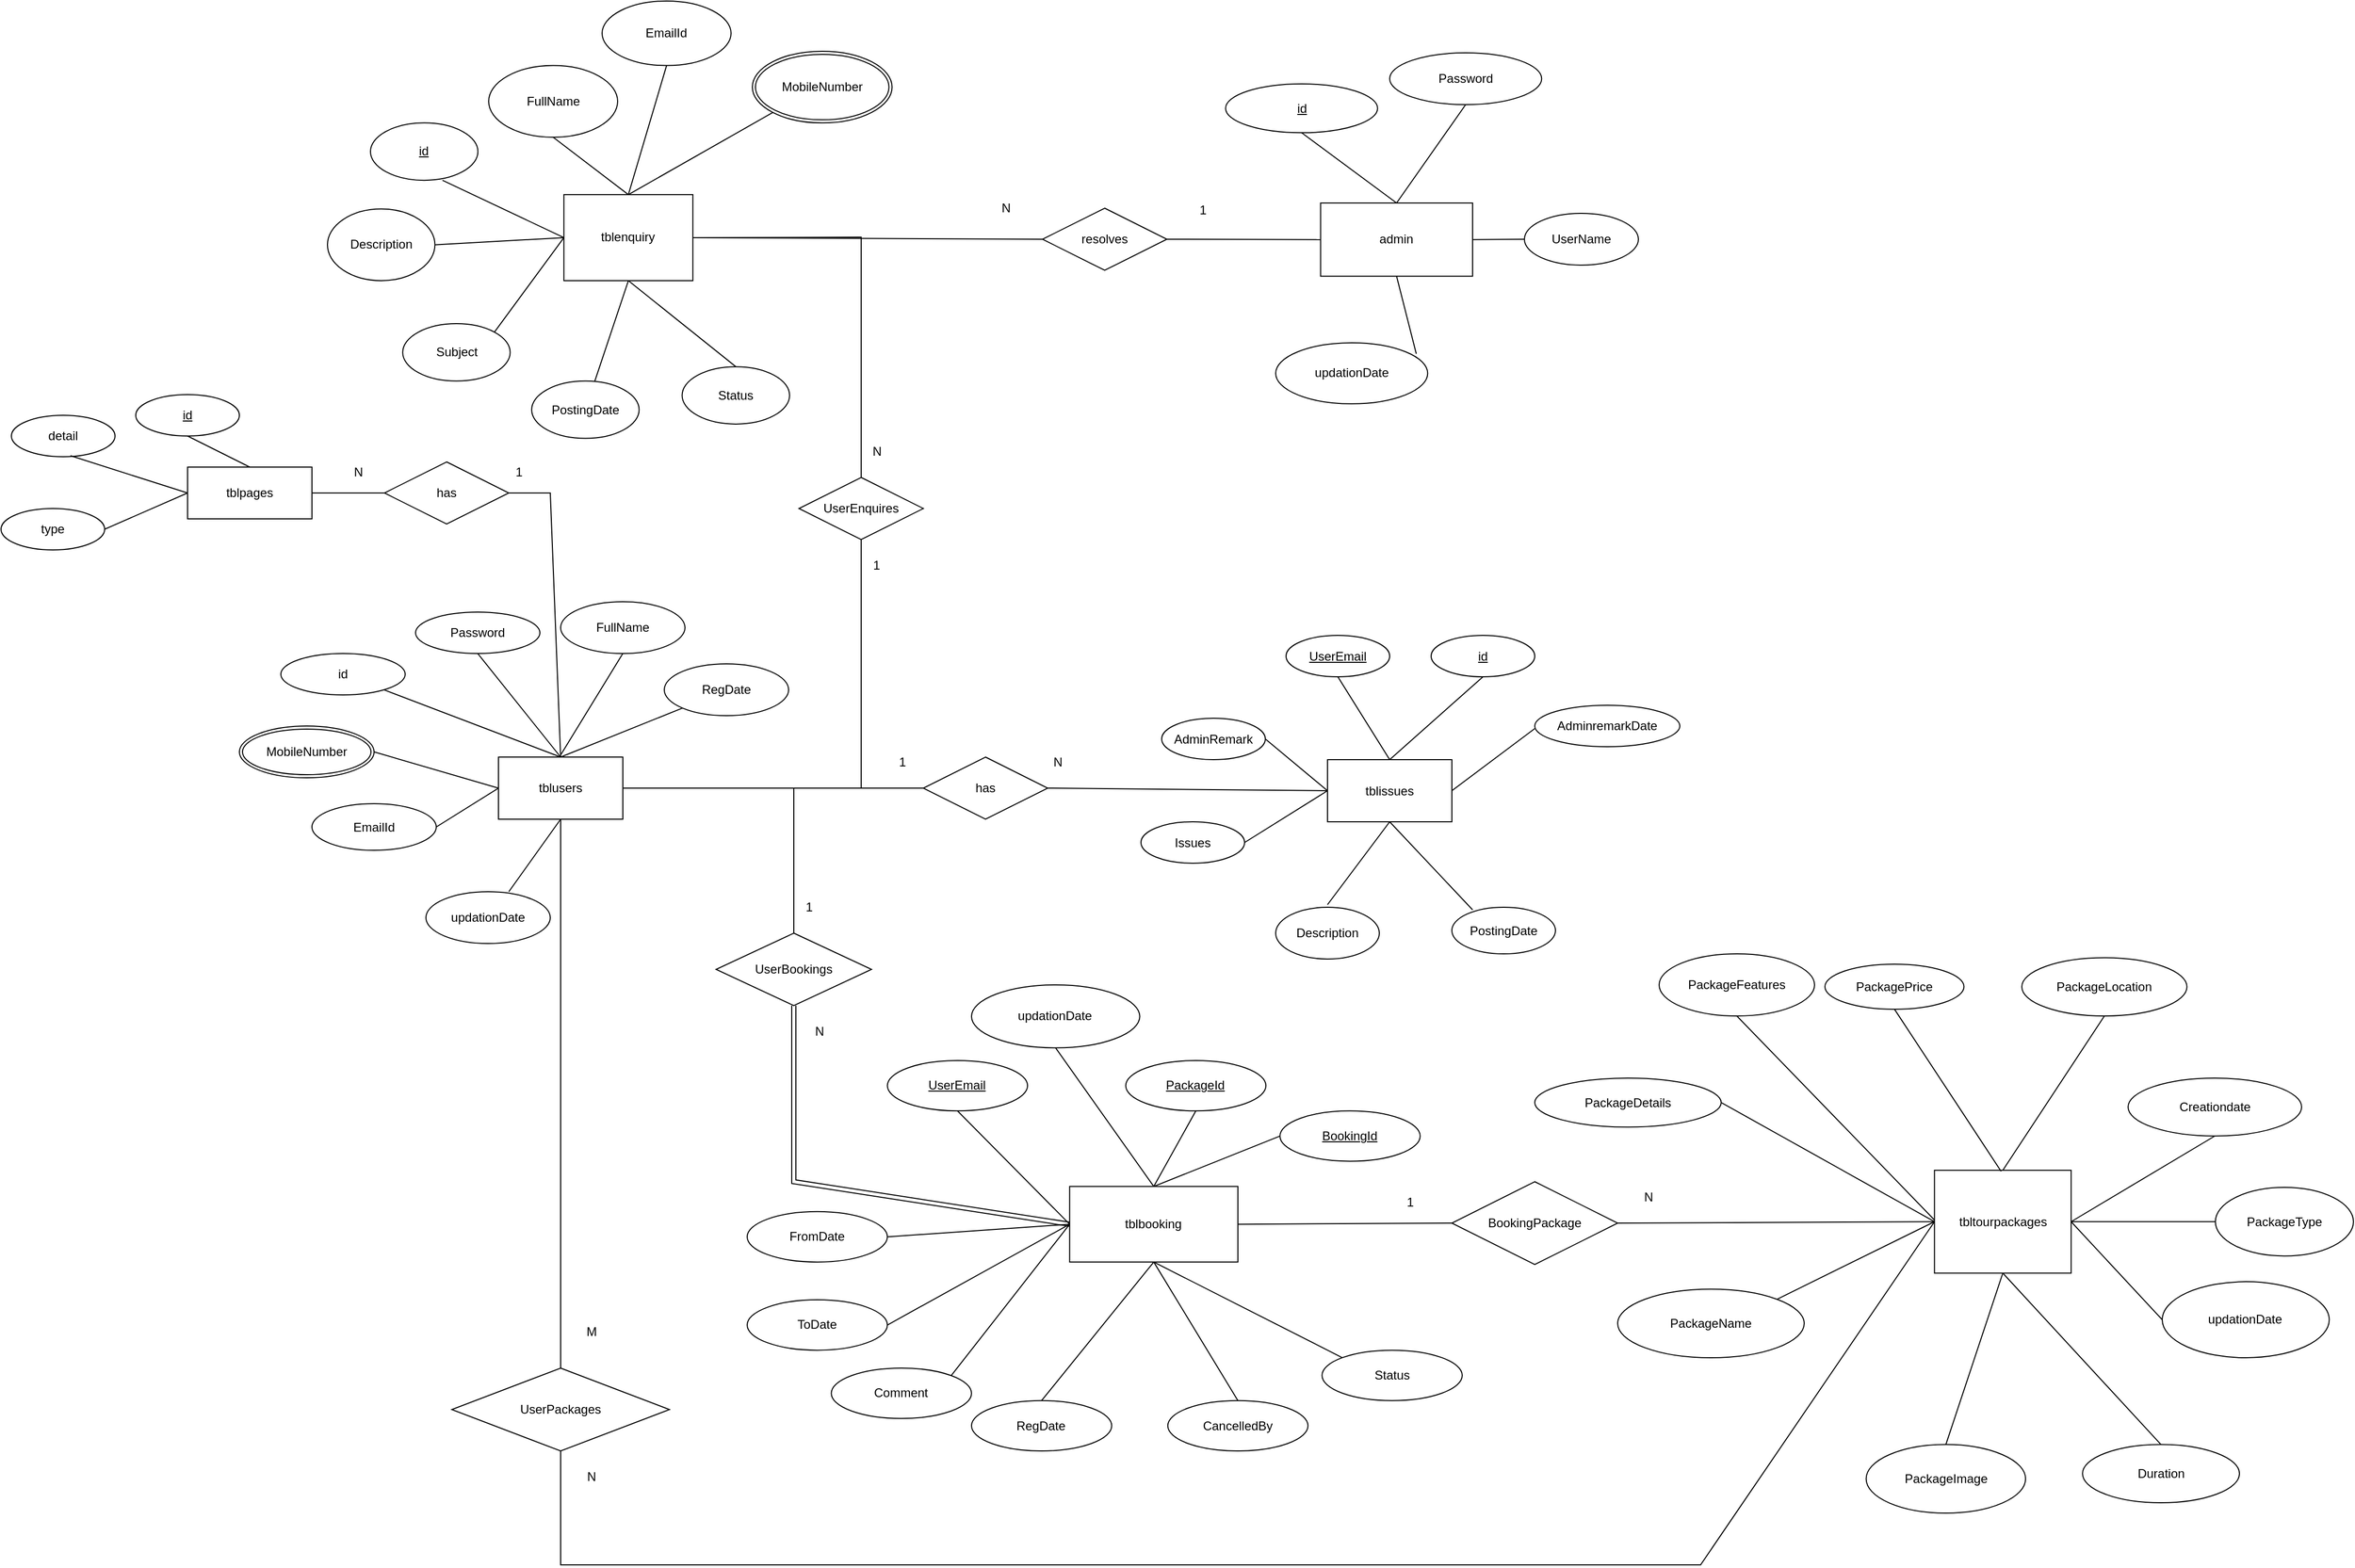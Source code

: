 <mxfile version="24.6.4" type="device">
  <diagram id="R2lEEEUBdFMjLlhIrx00" name="Page-1">
    <mxGraphModel dx="5487" dy="4567" grid="1" gridSize="10" guides="1" tooltips="1" connect="1" arrows="1" fold="1" page="1" pageScale="1" pageWidth="850" pageHeight="1100" math="0" shadow="0" extFonts="Permanent Marker^https://fonts.googleapis.com/css?family=Permanent+Marker">
      <root>
        <mxCell id="0" />
        <mxCell id="1" parent="0" />
        <mxCell id="AkOBkc0Qu3jlN49ZhF7H-6" value="tblissues" style="rounded=0;whiteSpace=wrap;html=1;" vertex="1" parent="1">
          <mxGeometry x="1570" y="572.5" width="120" height="60" as="geometry" />
        </mxCell>
        <mxCell id="AkOBkc0Qu3jlN49ZhF7H-70" value="id" style="ellipse;whiteSpace=wrap;html=1;align=center;fontStyle=4;" vertex="1" parent="1">
          <mxGeometry x="1670" y="452.5" width="100" height="40" as="geometry" />
        </mxCell>
        <mxCell id="AkOBkc0Qu3jlN49ZhF7H-71" value="UserEmail" style="ellipse;whiteSpace=wrap;html=1;align=center;fontStyle=4;" vertex="1" parent="1">
          <mxGeometry x="1530" y="452.5" width="100" height="40" as="geometry" />
        </mxCell>
        <mxCell id="AkOBkc0Qu3jlN49ZhF7H-73" value="Issues" style="ellipse;whiteSpace=wrap;html=1;align=center;" vertex="1" parent="1">
          <mxGeometry x="1390" y="632.5" width="100" height="40" as="geometry" />
        </mxCell>
        <mxCell id="AkOBkc0Qu3jlN49ZhF7H-74" value="Description" style="ellipse;whiteSpace=wrap;html=1;align=center;" vertex="1" parent="1">
          <mxGeometry x="1520" y="715" width="100" height="50" as="geometry" />
        </mxCell>
        <mxCell id="AkOBkc0Qu3jlN49ZhF7H-75" value="PostingDate" style="ellipse;whiteSpace=wrap;html=1;align=center;" vertex="1" parent="1">
          <mxGeometry x="1690" y="715" width="100" height="45" as="geometry" />
        </mxCell>
        <mxCell id="AkOBkc0Qu3jlN49ZhF7H-76" value="AdminR&lt;span style=&quot;color: rgba(0, 0, 0, 0); font-family: monospace; font-size: 0px; text-align: start; text-wrap: nowrap;&quot;&gt;%3CmxGraphModel%3E%3Croot%3E%3CmxCell%20id%3D%220%22%2F%3E%3CmxCell%20id%3D%221%22%20parent%3D%220%22%2F%3E%3CmxCell%20id%3D%222%22%20value%3D%22PostingDate%22%20style%3D%22ellipse%3BwhiteSpace%3Dwrap%3Bhtml%3D1%3Balign%3Dcenter%3B%22%20vertex%3D%221%22%20parent%3D%221%22%3E%3CmxGeometry%20x%3D%22840%22%20y%3D%22240%22%20width%3D%22100%22%20height%3D%2240%22%20as%3D%22geometry%22%2F%3E%3C%2FmxCell%3E%3C%2Froot%3E%3C%2FmxGraphModel%3E&lt;/span&gt;emark" style="ellipse;whiteSpace=wrap;html=1;align=center;" vertex="1" parent="1">
          <mxGeometry x="1410" y="532.5" width="100" height="40" as="geometry" />
        </mxCell>
        <mxCell id="AkOBkc0Qu3jlN49ZhF7H-77" value="Adminre&lt;span style=&quot;color: rgba(0, 0, 0, 0); font-family: monospace; font-size: 0px; text-align: start; text-wrap: nowrap;&quot;&gt;%3CmxGraphModel%3E%3Croot%3E%3CmxCell%20id%3D%220%22%2F%3E%3CmxCell%20id%3D%221%22%20parent%3D%220%22%2F%3E%3CmxCell%20id%3D%222%22%20value%3D%22PostingDate%22%20style%3D%22ellipse%3BwhiteSpace%3Dwrap%3Bhtml%3D1%3Balign%3Dcenter%3B%22%20vertex%3D%221%22%20parent%3D%221%22%3E%3CmxGeometry%20x%3D%22840%22%20y%3D%22240%22%20width%3D%22100%22%20height%3D%2240%22%20as%3D%22geometry%22%2F%3E%3C%2FmxCell%3E%3C%2Froot%3E%3C%2FmxGraphModel%&lt;/span&gt;markDate" style="ellipse;whiteSpace=wrap;html=1;align=center;" vertex="1" parent="1">
          <mxGeometry x="1770" y="520" width="140" height="40" as="geometry" />
        </mxCell>
        <mxCell id="AkOBkc0Qu3jlN49ZhF7H-79" style="edgeStyle=orthogonalEdgeStyle;rounded=0;orthogonalLoop=1;jettySize=auto;html=1;exitX=0.5;exitY=1;exitDx=0;exitDy=0;" edge="1" parent="1" source="AkOBkc0Qu3jlN49ZhF7H-76" target="AkOBkc0Qu3jlN49ZhF7H-76">
          <mxGeometry relative="1" as="geometry" />
        </mxCell>
        <mxCell id="AkOBkc0Qu3jlN49ZhF7H-81" value="" style="endArrow=none;html=1;rounded=0;entryX=0.5;entryY=1;entryDx=0;entryDy=0;exitX=0.5;exitY=0;exitDx=0;exitDy=0;" edge="1" parent="1" source="AkOBkc0Qu3jlN49ZhF7H-6" target="AkOBkc0Qu3jlN49ZhF7H-71">
          <mxGeometry width="50" height="50" relative="1" as="geometry">
            <mxPoint x="1520" y="682.5" as="sourcePoint" />
            <mxPoint x="1570" y="632.5" as="targetPoint" />
          </mxGeometry>
        </mxCell>
        <mxCell id="AkOBkc0Qu3jlN49ZhF7H-82" value="" style="endArrow=none;html=1;rounded=0;entryX=0.5;entryY=1;entryDx=0;entryDy=0;" edge="1" parent="1" target="AkOBkc0Qu3jlN49ZhF7H-70">
          <mxGeometry width="50" height="50" relative="1" as="geometry">
            <mxPoint x="1630" y="572.5" as="sourcePoint" />
            <mxPoint x="1590" y="502.5" as="targetPoint" />
          </mxGeometry>
        </mxCell>
        <mxCell id="AkOBkc0Qu3jlN49ZhF7H-83" value="" style="endArrow=none;html=1;rounded=0;entryX=1;entryY=0.5;entryDx=0;entryDy=0;" edge="1" parent="1" target="AkOBkc0Qu3jlN49ZhF7H-76">
          <mxGeometry width="50" height="50" relative="1" as="geometry">
            <mxPoint x="1570" y="602.5" as="sourcePoint" />
            <mxPoint x="1600" y="512.5" as="targetPoint" />
          </mxGeometry>
        </mxCell>
        <mxCell id="AkOBkc0Qu3jlN49ZhF7H-84" value="" style="endArrow=none;html=1;rounded=0;entryX=1;entryY=0.5;entryDx=0;entryDy=0;exitX=0;exitY=0.5;exitDx=0;exitDy=0;" edge="1" parent="1" source="AkOBkc0Qu3jlN49ZhF7H-6" target="AkOBkc0Qu3jlN49ZhF7H-73">
          <mxGeometry width="50" height="50" relative="1" as="geometry">
            <mxPoint x="1660" y="602.5" as="sourcePoint" />
            <mxPoint x="1610" y="522.5" as="targetPoint" />
          </mxGeometry>
        </mxCell>
        <mxCell id="AkOBkc0Qu3jlN49ZhF7H-85" value="" style="endArrow=none;html=1;rounded=0;entryX=0.5;entryY=1;entryDx=0;entryDy=0;exitX=0.5;exitY=0;exitDx=0;exitDy=0;" edge="1" parent="1" target="AkOBkc0Qu3jlN49ZhF7H-6">
          <mxGeometry width="50" height="50" relative="1" as="geometry">
            <mxPoint x="1570" y="712.5" as="sourcePoint" />
            <mxPoint x="1640" y="642.5" as="targetPoint" />
          </mxGeometry>
        </mxCell>
        <mxCell id="AkOBkc0Qu3jlN49ZhF7H-86" value="" style="endArrow=none;html=1;rounded=0;exitX=0.5;exitY=0;exitDx=0;exitDy=0;" edge="1" parent="1">
          <mxGeometry width="50" height="50" relative="1" as="geometry">
            <mxPoint x="1710" y="717.5" as="sourcePoint" />
            <mxPoint x="1630" y="632.5" as="targetPoint" />
          </mxGeometry>
        </mxCell>
        <mxCell id="AkOBkc0Qu3jlN49ZhF7H-87" value="" style="endArrow=none;html=1;rounded=0;exitX=1;exitY=0.5;exitDx=0;exitDy=0;entryX=0;entryY=0.5;entryDx=0;entryDy=0;" edge="1" parent="1" source="AkOBkc0Qu3jlN49ZhF7H-6">
          <mxGeometry width="50" height="50" relative="1" as="geometry">
            <mxPoint x="1720" y="682.5" as="sourcePoint" />
            <mxPoint x="1770.0" y="542.5" as="targetPoint" />
          </mxGeometry>
        </mxCell>
        <mxCell id="AkOBkc0Qu3jlN49ZhF7H-97" value="" style="group" vertex="1" connectable="0" parent="1">
          <mxGeometry x="1380" y="-130" width="330" height="330" as="geometry" />
        </mxCell>
        <mxCell id="AkOBkc0Qu3jlN49ZhF7H-3" value="admin" style="rounded=0;whiteSpace=wrap;html=1;" vertex="1" parent="AkOBkc0Qu3jlN49ZhF7H-97">
          <mxGeometry x="183.333" y="165" width="146.667" height="70.714" as="geometry" />
        </mxCell>
        <mxCell id="AkOBkc0Qu3jlN49ZhF7H-8" value="&lt;u&gt;id&lt;/u&gt;" style="ellipse;whiteSpace=wrap;html=1;" vertex="1" parent="AkOBkc0Qu3jlN49ZhF7H-97">
          <mxGeometry x="91.67" y="50.004" width="146.667" height="47.143" as="geometry" />
        </mxCell>
        <mxCell id="AkOBkc0Qu3jlN49ZhF7H-15" value="" style="endArrow=none;html=1;rounded=0;exitX=0.5;exitY=1;exitDx=0;exitDy=0;entryX=0.5;entryY=0;entryDx=0;entryDy=0;" edge="1" parent="AkOBkc0Qu3jlN49ZhF7H-97" source="AkOBkc0Qu3jlN49ZhF7H-8" target="AkOBkc0Qu3jlN49ZhF7H-3">
          <mxGeometry width="50" height="50" relative="1" as="geometry">
            <mxPoint x="525.556" y="271.071" as="sourcePoint" />
            <mxPoint x="586.667" y="212.143" as="targetPoint" />
          </mxGeometry>
        </mxCell>
        <mxCell id="AkOBkc0Qu3jlN49ZhF7H-98" value="" style="group" vertex="1" connectable="0" parent="1">
          <mxGeometry x="290" y="220" width="356.667" height="160" as="geometry" />
        </mxCell>
        <mxCell id="AkOBkc0Qu3jlN49ZhF7H-1" value="tblpages" style="rounded=0;whiteSpace=wrap;html=1;" vertex="1" parent="AkOBkc0Qu3jlN49ZhF7H-98">
          <mxGeometry x="180" y="70" width="120" height="50" as="geometry" />
        </mxCell>
        <mxCell id="AkOBkc0Qu3jlN49ZhF7H-89" value="id" style="ellipse;whiteSpace=wrap;html=1;align=center;fontStyle=4;" vertex="1" parent="AkOBkc0Qu3jlN49ZhF7H-98">
          <mxGeometry x="130" width="100" height="40" as="geometry" />
        </mxCell>
        <mxCell id="AkOBkc0Qu3jlN49ZhF7H-91" value="detail" style="ellipse;whiteSpace=wrap;html=1;align=center;" vertex="1" parent="AkOBkc0Qu3jlN49ZhF7H-98">
          <mxGeometry x="10" y="20" width="100" height="40" as="geometry" />
        </mxCell>
        <mxCell id="AkOBkc0Qu3jlN49ZhF7H-92" value="type" style="ellipse;whiteSpace=wrap;html=1;align=center;" vertex="1" parent="AkOBkc0Qu3jlN49ZhF7H-98">
          <mxGeometry y="110" width="100" height="40" as="geometry" />
        </mxCell>
        <mxCell id="AkOBkc0Qu3jlN49ZhF7H-93" value="" style="endArrow=none;html=1;rounded=0;exitX=0.5;exitY=0;exitDx=0;exitDy=0;entryX=0.5;entryY=1;entryDx=0;entryDy=0;" edge="1" parent="AkOBkc0Qu3jlN49ZhF7H-98" source="AkOBkc0Qu3jlN49ZhF7H-1" target="AkOBkc0Qu3jlN49ZhF7H-89">
          <mxGeometry width="50" height="50" relative="1" as="geometry">
            <mxPoint x="190" y="80" as="sourcePoint" />
            <mxPoint x="240" y="30" as="targetPoint" />
          </mxGeometry>
        </mxCell>
        <mxCell id="AkOBkc0Qu3jlN49ZhF7H-95" value="" style="endArrow=none;html=1;rounded=0;exitX=0;exitY=0.5;exitDx=0;exitDy=0;entryX=0.57;entryY=0.975;entryDx=0;entryDy=0;entryPerimeter=0;" edge="1" parent="AkOBkc0Qu3jlN49ZhF7H-98" source="AkOBkc0Qu3jlN49ZhF7H-1" target="AkOBkc0Qu3jlN49ZhF7H-91">
          <mxGeometry width="50" height="50" relative="1" as="geometry">
            <mxPoint x="170" y="90" as="sourcePoint" />
            <mxPoint x="240" y="30" as="targetPoint" />
          </mxGeometry>
        </mxCell>
        <mxCell id="AkOBkc0Qu3jlN49ZhF7H-96" value="" style="endArrow=none;html=1;rounded=0;exitX=0;exitY=0.5;exitDx=0;exitDy=0;entryX=1;entryY=0.5;entryDx=0;entryDy=0;" edge="1" parent="AkOBkc0Qu3jlN49ZhF7H-98" source="AkOBkc0Qu3jlN49ZhF7H-1" target="AkOBkc0Qu3jlN49ZhF7H-92">
          <mxGeometry width="50" height="50" relative="1" as="geometry">
            <mxPoint x="190" y="80" as="sourcePoint" />
            <mxPoint x="240" y="30" as="targetPoint" />
          </mxGeometry>
        </mxCell>
        <mxCell id="AkOBkc0Qu3jlN49ZhF7H-99" value="" style="group" vertex="1" connectable="0" parent="1">
          <mxGeometry x="520" y="420" width="640" height="330" as="geometry" />
        </mxCell>
        <mxCell id="AkOBkc0Qu3jlN49ZhF7H-7" value="tblusers" style="rounded=0;whiteSpace=wrap;html=1;" vertex="1" parent="AkOBkc0Qu3jlN49ZhF7H-99">
          <mxGeometry x="250" y="150" width="120" height="60" as="geometry" />
        </mxCell>
        <mxCell id="AkOBkc0Qu3jlN49ZhF7H-13" value="id" style="ellipse;whiteSpace=wrap;html=1;" vertex="1" parent="AkOBkc0Qu3jlN49ZhF7H-99">
          <mxGeometry x="40" y="50" width="120" height="40" as="geometry" />
        </mxCell>
        <mxCell id="AkOBkc0Qu3jlN49ZhF7H-18" value="FullName" style="ellipse;whiteSpace=wrap;html=1;" vertex="1" parent="AkOBkc0Qu3jlN49ZhF7H-99">
          <mxGeometry x="310" width="120" height="50" as="geometry" />
        </mxCell>
        <mxCell id="AkOBkc0Qu3jlN49ZhF7H-20" value="EmailId" style="ellipse;whiteSpace=wrap;html=1;" vertex="1" parent="AkOBkc0Qu3jlN49ZhF7H-99">
          <mxGeometry x="70" y="195" width="120" height="45" as="geometry" />
        </mxCell>
        <mxCell id="AkOBkc0Qu3jlN49ZhF7H-21" value="Password" style="ellipse;whiteSpace=wrap;html=1;" vertex="1" parent="AkOBkc0Qu3jlN49ZhF7H-99">
          <mxGeometry x="170" y="10" width="120" height="40" as="geometry" />
        </mxCell>
        <mxCell id="AkOBkc0Qu3jlN49ZhF7H-22" value="RegDate" style="ellipse;whiteSpace=wrap;html=1;" vertex="1" parent="AkOBkc0Qu3jlN49ZhF7H-99">
          <mxGeometry x="410" y="60" width="120" height="50" as="geometry" />
        </mxCell>
        <mxCell id="AkOBkc0Qu3jlN49ZhF7H-24" value="updationDate" style="ellipse;whiteSpace=wrap;html=1;" vertex="1" parent="AkOBkc0Qu3jlN49ZhF7H-99">
          <mxGeometry x="180" y="280" width="120" height="50" as="geometry" />
        </mxCell>
        <mxCell id="AkOBkc0Qu3jlN49ZhF7H-25" value="MobileNumber" style="ellipse;shape=doubleEllipse;margin=3;whiteSpace=wrap;html=1;align=center;" vertex="1" parent="AkOBkc0Qu3jlN49ZhF7H-99">
          <mxGeometry y="120" width="130" height="50" as="geometry" />
        </mxCell>
        <mxCell id="AkOBkc0Qu3jlN49ZhF7H-26" value="" style="endArrow=none;html=1;rounded=0;exitX=0.5;exitY=1;exitDx=0;exitDy=0;entryX=0.5;entryY=0;entryDx=0;entryDy=0;" edge="1" parent="AkOBkc0Qu3jlN49ZhF7H-99" source="AkOBkc0Qu3jlN49ZhF7H-21" target="AkOBkc0Qu3jlN49ZhF7H-7">
          <mxGeometry width="50" height="50" relative="1" as="geometry">
            <mxPoint x="250" y="270" as="sourcePoint" />
            <mxPoint x="300" y="220" as="targetPoint" />
          </mxGeometry>
        </mxCell>
        <mxCell id="AkOBkc0Qu3jlN49ZhF7H-27" value="" style="endArrow=none;html=1;rounded=0;entryX=0.5;entryY=0;entryDx=0;entryDy=0;" edge="1" parent="AkOBkc0Qu3jlN49ZhF7H-99" source="AkOBkc0Qu3jlN49ZhF7H-13" target="AkOBkc0Qu3jlN49ZhF7H-7">
          <mxGeometry width="50" height="50" relative="1" as="geometry">
            <mxPoint x="250" y="270" as="sourcePoint" />
            <mxPoint x="250" y="150" as="targetPoint" />
          </mxGeometry>
        </mxCell>
        <mxCell id="AkOBkc0Qu3jlN49ZhF7H-28" value="" style="endArrow=none;html=1;rounded=0;entryX=0.5;entryY=1;entryDx=0;entryDy=0;" edge="1" parent="AkOBkc0Qu3jlN49ZhF7H-99" target="AkOBkc0Qu3jlN49ZhF7H-18">
          <mxGeometry width="50" height="50" relative="1" as="geometry">
            <mxPoint x="310" y="148" as="sourcePoint" />
            <mxPoint x="300" y="220" as="targetPoint" />
          </mxGeometry>
        </mxCell>
        <mxCell id="AkOBkc0Qu3jlN49ZhF7H-29" value="" style="endArrow=none;html=1;rounded=0;entryX=0;entryY=1;entryDx=0;entryDy=0;exitX=0.5;exitY=0;exitDx=0;exitDy=0;" edge="1" parent="AkOBkc0Qu3jlN49ZhF7H-99" source="AkOBkc0Qu3jlN49ZhF7H-7" target="AkOBkc0Qu3jlN49ZhF7H-22">
          <mxGeometry width="50" height="50" relative="1" as="geometry">
            <mxPoint x="250" y="270" as="sourcePoint" />
            <mxPoint x="300" y="220" as="targetPoint" />
          </mxGeometry>
        </mxCell>
        <mxCell id="AkOBkc0Qu3jlN49ZhF7H-30" value="" style="endArrow=none;html=1;rounded=0;entryX=0;entryY=0.5;entryDx=0;entryDy=0;exitX=1;exitY=0.5;exitDx=0;exitDy=0;" edge="1" parent="AkOBkc0Qu3jlN49ZhF7H-99" source="AkOBkc0Qu3jlN49ZhF7H-25" target="AkOBkc0Qu3jlN49ZhF7H-7">
          <mxGeometry width="50" height="50" relative="1" as="geometry">
            <mxPoint x="250" y="270" as="sourcePoint" />
            <mxPoint x="300" y="220" as="targetPoint" />
          </mxGeometry>
        </mxCell>
        <mxCell id="AkOBkc0Qu3jlN49ZhF7H-31" value="" style="endArrow=none;html=1;rounded=0;exitX=1;exitY=0.5;exitDx=0;exitDy=0;entryX=0;entryY=0.5;entryDx=0;entryDy=0;" edge="1" parent="AkOBkc0Qu3jlN49ZhF7H-99" source="AkOBkc0Qu3jlN49ZhF7H-20" target="AkOBkc0Qu3jlN49ZhF7H-7">
          <mxGeometry width="50" height="50" relative="1" as="geometry">
            <mxPoint x="250" y="270" as="sourcePoint" />
            <mxPoint x="300" y="220" as="targetPoint" />
          </mxGeometry>
        </mxCell>
        <mxCell id="AkOBkc0Qu3jlN49ZhF7H-32" value="" style="endArrow=none;html=1;rounded=0;entryX=0.5;entryY=1;entryDx=0;entryDy=0;" edge="1" parent="AkOBkc0Qu3jlN49ZhF7H-99" target="AkOBkc0Qu3jlN49ZhF7H-7">
          <mxGeometry width="50" height="50" relative="1" as="geometry">
            <mxPoint x="260" y="280" as="sourcePoint" />
            <mxPoint x="300" y="220" as="targetPoint" />
          </mxGeometry>
        </mxCell>
        <mxCell id="AkOBkc0Qu3jlN49ZhF7H-147" value="1" style="text;html=1;align=center;verticalAlign=middle;whiteSpace=wrap;rounded=0;" vertex="1" parent="AkOBkc0Qu3jlN49ZhF7H-99">
          <mxGeometry x="520" y="280" width="60" height="30" as="geometry" />
        </mxCell>
        <mxCell id="AkOBkc0Qu3jlN49ZhF7H-100" value="" style="group" vertex="1" connectable="0" parent="1">
          <mxGeometry x="605" y="-97.7" width="560" height="360" as="geometry" />
        </mxCell>
        <mxCell id="AkOBkc0Qu3jlN49ZhF7H-4" value="tblenquiry" style="rounded=0;whiteSpace=wrap;html=1;" vertex="1" parent="AkOBkc0Qu3jlN49ZhF7H-100">
          <mxGeometry x="228.148" y="124.615" width="124.444" height="83.077" as="geometry" />
        </mxCell>
        <mxCell id="AkOBkc0Qu3jlN49ZhF7H-33" value="id" style="ellipse;whiteSpace=wrap;html=1;align=center;fontStyle=4;" vertex="1" parent="AkOBkc0Qu3jlN49ZhF7H-100">
          <mxGeometry x="41.481" y="55.385" width="103.704" height="55.385" as="geometry" />
        </mxCell>
        <mxCell id="AkOBkc0Qu3jlN49ZhF7H-34" value="Subject" style="ellipse;whiteSpace=wrap;html=1;align=center;" vertex="1" parent="AkOBkc0Qu3jlN49ZhF7H-100">
          <mxGeometry x="72.593" y="249.231" width="103.704" height="55.385" as="geometry" />
        </mxCell>
        <mxCell id="AkOBkc0Qu3jlN49ZhF7H-35" value="FullName" style="ellipse;whiteSpace=wrap;html=1;" vertex="1" parent="AkOBkc0Qu3jlN49ZhF7H-100">
          <mxGeometry x="155.556" width="124.444" height="69.231" as="geometry" />
        </mxCell>
        <mxCell id="AkOBkc0Qu3jlN49ZhF7H-37" value="MobileNumber" style="ellipse;shape=doubleEllipse;margin=3;whiteSpace=wrap;html=1;align=center;" vertex="1" parent="AkOBkc0Qu3jlN49ZhF7H-100">
          <mxGeometry x="409.995" y="-13.843" width="134.815" height="69.231" as="geometry" />
        </mxCell>
        <mxCell id="AkOBkc0Qu3jlN49ZhF7H-38" value="Description" style="ellipse;whiteSpace=wrap;html=1;align=center;" vertex="1" parent="AkOBkc0Qu3jlN49ZhF7H-100">
          <mxGeometry y="138.462" width="103.704" height="69.231" as="geometry" />
        </mxCell>
        <mxCell id="AkOBkc0Qu3jlN49ZhF7H-39" value="PostingDate" style="ellipse;whiteSpace=wrap;html=1;align=center;" vertex="1" parent="AkOBkc0Qu3jlN49ZhF7H-100">
          <mxGeometry x="197.037" y="304.615" width="103.704" height="55.385" as="geometry" />
        </mxCell>
        <mxCell id="AkOBkc0Qu3jlN49ZhF7H-40" value="Status" style="ellipse;whiteSpace=wrap;html=1;align=center;" vertex="1" parent="AkOBkc0Qu3jlN49ZhF7H-100">
          <mxGeometry x="342.222" y="290.769" width="103.704" height="55.385" as="geometry" />
        </mxCell>
        <mxCell id="AkOBkc0Qu3jlN49ZhF7H-42" value="" style="endArrow=none;html=1;rounded=0;exitX=1;exitY=0.5;exitDx=0;exitDy=0;entryX=0;entryY=0.5;entryDx=0;entryDy=0;" edge="1" parent="AkOBkc0Qu3jlN49ZhF7H-100" source="AkOBkc0Qu3jlN49ZhF7H-38" target="AkOBkc0Qu3jlN49ZhF7H-4">
          <mxGeometry width="50" height="50" relative="1" as="geometry">
            <mxPoint x="72.593" y="235.385" as="sourcePoint" />
            <mxPoint x="124.444" y="166.154" as="targetPoint" />
          </mxGeometry>
        </mxCell>
        <mxCell id="AkOBkc0Qu3jlN49ZhF7H-43" value="" style="endArrow=none;html=1;rounded=0;entryX=0.67;entryY=1;entryDx=0;entryDy=0;entryPerimeter=0;exitX=0;exitY=0.5;exitDx=0;exitDy=0;" edge="1" parent="AkOBkc0Qu3jlN49ZhF7H-100" source="AkOBkc0Qu3jlN49ZhF7H-4" target="AkOBkc0Qu3jlN49ZhF7H-33">
          <mxGeometry width="50" height="50" relative="1" as="geometry">
            <mxPoint x="72.593" y="235.385" as="sourcePoint" />
            <mxPoint x="124.444" y="166.154" as="targetPoint" />
          </mxGeometry>
        </mxCell>
        <mxCell id="AkOBkc0Qu3jlN49ZhF7H-44" value="" style="endArrow=none;html=1;rounded=0;entryX=0.5;entryY=1;entryDx=0;entryDy=0;exitX=0.5;exitY=0;exitDx=0;exitDy=0;" edge="1" parent="AkOBkc0Qu3jlN49ZhF7H-100" source="AkOBkc0Qu3jlN49ZhF7H-4" target="AkOBkc0Qu3jlN49ZhF7H-35">
          <mxGeometry width="50" height="50" relative="1" as="geometry">
            <mxPoint x="72.593" y="235.385" as="sourcePoint" />
            <mxPoint x="124.444" y="166.154" as="targetPoint" />
          </mxGeometry>
        </mxCell>
        <mxCell id="AkOBkc0Qu3jlN49ZhF7H-46" value="" style="endArrow=none;html=1;rounded=0;entryX=0;entryY=1;entryDx=0;entryDy=0;exitX=0.5;exitY=0;exitDx=0;exitDy=0;" edge="1" parent="AkOBkc0Qu3jlN49ZhF7H-100" source="AkOBkc0Qu3jlN49ZhF7H-4" target="AkOBkc0Qu3jlN49ZhF7H-37">
          <mxGeometry width="50" height="50" relative="1" as="geometry">
            <mxPoint x="352.593" y="166.154" as="sourcePoint" />
            <mxPoint x="124.444" y="166.154" as="targetPoint" />
          </mxGeometry>
        </mxCell>
        <mxCell id="AkOBkc0Qu3jlN49ZhF7H-47" value="" style="endArrow=none;html=1;rounded=0;exitX=1;exitY=0;exitDx=0;exitDy=0;entryX=0;entryY=0.5;entryDx=0;entryDy=0;" edge="1" parent="AkOBkc0Qu3jlN49ZhF7H-100" source="AkOBkc0Qu3jlN49ZhF7H-34" target="AkOBkc0Qu3jlN49ZhF7H-4">
          <mxGeometry width="50" height="50" relative="1" as="geometry">
            <mxPoint x="72.593" y="235.385" as="sourcePoint" />
            <mxPoint x="124.444" y="166.154" as="targetPoint" />
          </mxGeometry>
        </mxCell>
        <mxCell id="AkOBkc0Qu3jlN49ZhF7H-48" value="" style="endArrow=none;html=1;rounded=0;entryX=0.5;entryY=1;entryDx=0;entryDy=0;" edge="1" parent="AkOBkc0Qu3jlN49ZhF7H-100" source="AkOBkc0Qu3jlN49ZhF7H-39" target="AkOBkc0Qu3jlN49ZhF7H-4">
          <mxGeometry width="50" height="50" relative="1" as="geometry">
            <mxPoint x="72.593" y="235.385" as="sourcePoint" />
            <mxPoint x="124.444" y="166.154" as="targetPoint" />
          </mxGeometry>
        </mxCell>
        <mxCell id="AkOBkc0Qu3jlN49ZhF7H-49" value="" style="endArrow=none;html=1;rounded=0;exitX=0.5;exitY=0;exitDx=0;exitDy=0;" edge="1" parent="AkOBkc0Qu3jlN49ZhF7H-100" source="AkOBkc0Qu3jlN49ZhF7H-40">
          <mxGeometry width="50" height="50" relative="1" as="geometry">
            <mxPoint x="72.593" y="235.385" as="sourcePoint" />
            <mxPoint x="290.37" y="207.692" as="targetPoint" />
          </mxGeometry>
        </mxCell>
        <mxCell id="AkOBkc0Qu3jlN49ZhF7H-101" value="" style="group" vertex="1" connectable="0" parent="1">
          <mxGeometry x="1010" y="790" width="690" height="450" as="geometry" />
        </mxCell>
        <mxCell id="AkOBkc0Qu3jlN49ZhF7H-5" value="tblbooking" style="rounded=0;whiteSpace=wrap;html=1;" vertex="1" parent="AkOBkc0Qu3jlN49ZhF7H-101">
          <mxGeometry x="311.176" y="194.595" width="162.353" height="72.973" as="geometry" />
        </mxCell>
        <mxCell id="AkOBkc0Qu3jlN49ZhF7H-50" value="FromDate" style="ellipse;whiteSpace=wrap;html=1;align=center;" vertex="1" parent="AkOBkc0Qu3jlN49ZhF7H-101">
          <mxGeometry y="218.92" width="135.294" height="48.649" as="geometry" />
        </mxCell>
        <mxCell id="AkOBkc0Qu3jlN49ZhF7H-51" value="ToDate" style="ellipse;whiteSpace=wrap;html=1;align=center;" vertex="1" parent="AkOBkc0Qu3jlN49ZhF7H-101">
          <mxGeometry y="304.05" width="135.294" height="48.649" as="geometry" />
        </mxCell>
        <mxCell id="AkOBkc0Qu3jlN49ZhF7H-52" value="Comment&lt;span style=&quot;color: rgba(0, 0, 0, 0); font-family: monospace; font-size: 0px; text-align: start; text-wrap: nowrap;&quot;&gt;%3CmxGraphModel%3E%3Croot%3E%3CmxCell%20id%3D%220%22%2F%3E%3CmxCell%20id%3D%221%22%20parent%3D%220%22%2F%3E%3CmxCell%20id%3D%222%22%20value%3D%22MobileNumber%22%20style%3D%22ellipse%3Bshape%3DdoubleEllipse%3Bmargin%3D3%3BwhiteSpace%3Dwrap%3Bhtml%3D1%3Balign%3Dcenter%3B%22%20vertex%3D%221%22%20parent%3D%221%22%3E%3CmxGeometry%20x%3D%22-120%22%20y%3D%22130%22%20width%3D%22130%22%20height%3D%2250%22%20as%3D%22geometry%22%2F%3E%3C%2FmxCell%3E%3C%2Froot%3E%3C%2FmxGraphModel%3E&lt;/span&gt;" style="ellipse;whiteSpace=wrap;html=1;align=center;" vertex="1" parent="AkOBkc0Qu3jlN49ZhF7H-101">
          <mxGeometry x="81.177" y="370.005" width="135.294" height="48.649" as="geometry" />
        </mxCell>
        <mxCell id="AkOBkc0Qu3jlN49ZhF7H-53" value="RegDate&lt;span style=&quot;color: rgba(0, 0, 0, 0); font-family: monospace; font-size: 0px; text-align: start; text-wrap: nowrap;&quot;&gt;%3CmxGraphModel%3E%3Croot%3E%3CmxCell%20id%3D%220%22%2F%3E%3CmxCell%20id%3D%221%22%20parent%3D%220%22%2F%3E%3CmxCell%20id%3D%222%22%20value%3D%22Comment%26lt%3Bspan%20style%3D%26quot%3Bcolor%3A%20rgba(0%2C%200%2C%200%2C%200)%3B%20font-family%3A%20monospace%3B%20font-size%3A%200px%3B%20text-align%3A%20start%3B%20text-wrap%3A%20nowrap%3B%26quot%3B%26gt%3B%253CmxGraphModel%253E%253Croot%253E%253CmxCell%2520id%253D%25220%2522%252F%253E%253CmxCell%2520id%253D%25221%2522%2520parent%253D%25220%2522%252F%253E%253CmxCell%2520id%253D%25222%2522%2520value%253D%2522MobileNumber%2522%2520style%253D%2522ellipse%253Bshape%253DdoubleEllipse%253Bmargin%253D3%253BwhiteSpace%253Dwrap%253Bhtml%253D1%253Balign%253Dcenter%253B%2522%2520vertex%253D%25221%2522%2520parent%253D%25221%2522%253E%253CmxGeometry%2520x%253D%2522-120%2522%2520y%253D%2522130%2522%2520width%253D%2522130%2522%2520height%253D%252250%2522%2520as%253D%2522geometry%2522%252F%253E%253C%252FmxCell%253E%253C%252Froot%253E%253C%252FmxGraphModel%253E%26lt%3B%2Fspan%26gt%3B%22%20style%3D%22ellipse%3BwhiteSpace%3Dwrap%3Bhtml%3D1%3Balign%3Dcenter%3B%22%20vertex%3D%221%22%20parent%3D%221%22%3E%3CmxGeometry%20x%3D%22820%22%20y%3D%22640%22%20width%3D%22100%22%20height%3D%2240%22%20as%3D%22geometry%22%2F%3E%3C%2FmxCell%3E%3C%2Froot%3E%3C%2FmxGraphModel%3E&lt;/span&gt;" style="ellipse;whiteSpace=wrap;html=1;align=center;" vertex="1" parent="AkOBkc0Qu3jlN49ZhF7H-101">
          <mxGeometry x="216.471" y="401.351" width="135.294" height="48.649" as="geometry" />
        </mxCell>
        <mxCell id="AkOBkc0Qu3jlN49ZhF7H-54" value="CancelledBy" style="ellipse;whiteSpace=wrap;html=1;align=center;" vertex="1" parent="AkOBkc0Qu3jlN49ZhF7H-101">
          <mxGeometry x="405.882" y="401.351" width="135.294" height="48.649" as="geometry" />
        </mxCell>
        <mxCell id="AkOBkc0Qu3jlN49ZhF7H-55" value="updationDate" style="ellipse;whiteSpace=wrap;html=1;" vertex="1" parent="AkOBkc0Qu3jlN49ZhF7H-101">
          <mxGeometry x="216.471" width="162.353" height="60.811" as="geometry" />
        </mxCell>
        <mxCell id="AkOBkc0Qu3jlN49ZhF7H-56" value="Status" style="ellipse;whiteSpace=wrap;html=1;align=center;" vertex="1" parent="AkOBkc0Qu3jlN49ZhF7H-101">
          <mxGeometry x="554.706" y="352.703" width="135.294" height="48.649" as="geometry" />
        </mxCell>
        <mxCell id="AkOBkc0Qu3jlN49ZhF7H-57" value="UserEmail" style="ellipse;whiteSpace=wrap;html=1;align=center;fontStyle=4;" vertex="1" parent="AkOBkc0Qu3jlN49ZhF7H-101">
          <mxGeometry x="135.294" y="72.973" width="135.294" height="48.649" as="geometry" />
        </mxCell>
        <mxCell id="AkOBkc0Qu3jlN49ZhF7H-58" value="PackageId" style="ellipse;whiteSpace=wrap;html=1;align=center;fontStyle=4;" vertex="1" parent="AkOBkc0Qu3jlN49ZhF7H-101">
          <mxGeometry x="365.294" y="72.973" width="135.294" height="48.649" as="geometry" />
        </mxCell>
        <mxCell id="AkOBkc0Qu3jlN49ZhF7H-59" value="BookingId" style="ellipse;whiteSpace=wrap;html=1;align=center;fontStyle=4;" vertex="1" parent="AkOBkc0Qu3jlN49ZhF7H-101">
          <mxGeometry x="514.118" y="121.622" width="135.294" height="48.649" as="geometry" />
        </mxCell>
        <mxCell id="AkOBkc0Qu3jlN49ZhF7H-60" value="" style="endArrow=none;html=1;rounded=0;exitX=0.5;exitY=0;exitDx=0;exitDy=0;entryX=0.5;entryY=1;entryDx=0;entryDy=0;" edge="1" parent="AkOBkc0Qu3jlN49ZhF7H-101" source="AkOBkc0Qu3jlN49ZhF7H-53" target="AkOBkc0Qu3jlN49ZhF7H-5">
          <mxGeometry width="50" height="50" relative="1" as="geometry">
            <mxPoint x="473.529" y="243.243" as="sourcePoint" />
            <mxPoint x="541.176" y="182.432" as="targetPoint" />
          </mxGeometry>
        </mxCell>
        <mxCell id="AkOBkc0Qu3jlN49ZhF7H-61" value="" style="endArrow=none;html=1;rounded=0;exitX=0.5;exitY=0;exitDx=0;exitDy=0;entryX=0.5;entryY=1;entryDx=0;entryDy=0;" edge="1" parent="AkOBkc0Qu3jlN49ZhF7H-101" source="AkOBkc0Qu3jlN49ZhF7H-54" target="AkOBkc0Qu3jlN49ZhF7H-5">
          <mxGeometry width="50" height="50" relative="1" as="geometry">
            <mxPoint x="297.647" y="413.514" as="sourcePoint" />
            <mxPoint x="405.882" y="279.73" as="targetPoint" />
          </mxGeometry>
        </mxCell>
        <mxCell id="AkOBkc0Qu3jlN49ZhF7H-62" value="" style="endArrow=none;html=1;rounded=0;exitX=0;exitY=0;exitDx=0;exitDy=0;entryX=0.5;entryY=1;entryDx=0;entryDy=0;" edge="1" parent="AkOBkc0Qu3jlN49ZhF7H-101" source="AkOBkc0Qu3jlN49ZhF7H-56" target="AkOBkc0Qu3jlN49ZhF7H-5">
          <mxGeometry width="50" height="50" relative="1" as="geometry">
            <mxPoint x="487.059" y="413.514" as="sourcePoint" />
            <mxPoint x="405.882" y="279.73" as="targetPoint" />
          </mxGeometry>
        </mxCell>
        <mxCell id="AkOBkc0Qu3jlN49ZhF7H-63" value="" style="endArrow=none;html=1;rounded=0;exitX=1;exitY=0;exitDx=0;exitDy=0;entryX=0;entryY=0.5;entryDx=0;entryDy=0;" edge="1" parent="AkOBkc0Qu3jlN49ZhF7H-101" source="AkOBkc0Qu3jlN49ZhF7H-52" target="AkOBkc0Qu3jlN49ZhF7H-5">
          <mxGeometry width="50" height="50" relative="1" as="geometry">
            <mxPoint x="297.647" y="413.514" as="sourcePoint" />
            <mxPoint x="405.882" y="279.73" as="targetPoint" />
          </mxGeometry>
        </mxCell>
        <mxCell id="AkOBkc0Qu3jlN49ZhF7H-64" value="" style="endArrow=none;html=1;rounded=0;exitX=1;exitY=0.5;exitDx=0;exitDy=0;" edge="1" parent="AkOBkc0Qu3jlN49ZhF7H-101" source="AkOBkc0Qu3jlN49ZhF7H-51">
          <mxGeometry width="50" height="50" relative="1" as="geometry">
            <mxPoint x="311.176" y="425.676" as="sourcePoint" />
            <mxPoint x="311.176" y="231.081" as="targetPoint" />
          </mxGeometry>
        </mxCell>
        <mxCell id="AkOBkc0Qu3jlN49ZhF7H-65" value="" style="endArrow=none;html=1;rounded=0;exitX=1;exitY=0.5;exitDx=0;exitDy=0;entryX=0;entryY=0.5;entryDx=0;entryDy=0;" edge="1" parent="AkOBkc0Qu3jlN49ZhF7H-101" source="AkOBkc0Qu3jlN49ZhF7H-50" target="AkOBkc0Qu3jlN49ZhF7H-5">
          <mxGeometry width="50" height="50" relative="1" as="geometry">
            <mxPoint x="324.706" y="437.838" as="sourcePoint" />
            <mxPoint x="432.941" y="304.054" as="targetPoint" />
          </mxGeometry>
        </mxCell>
        <mxCell id="AkOBkc0Qu3jlN49ZhF7H-66" value="" style="endArrow=none;html=1;rounded=0;exitX=0.5;exitY=1;exitDx=0;exitDy=0;" edge="1" parent="AkOBkc0Qu3jlN49ZhF7H-101" source="AkOBkc0Qu3jlN49ZhF7H-57">
          <mxGeometry width="50" height="50" relative="1" as="geometry">
            <mxPoint x="338.235" y="450" as="sourcePoint" />
            <mxPoint x="311.176" y="231.081" as="targetPoint" />
          </mxGeometry>
        </mxCell>
        <mxCell id="AkOBkc0Qu3jlN49ZhF7H-67" value="" style="endArrow=none;html=1;rounded=0;exitX=0.5;exitY=0;exitDx=0;exitDy=0;entryX=0.5;entryY=1;entryDx=0;entryDy=0;" edge="1" parent="AkOBkc0Qu3jlN49ZhF7H-101" source="AkOBkc0Qu3jlN49ZhF7H-5" target="AkOBkc0Qu3jlN49ZhF7H-58">
          <mxGeometry width="50" height="50" relative="1" as="geometry">
            <mxPoint x="473.529" y="243.243" as="sourcePoint" />
            <mxPoint x="541.176" y="182.432" as="targetPoint" />
          </mxGeometry>
        </mxCell>
        <mxCell id="AkOBkc0Qu3jlN49ZhF7H-68" value="" style="endArrow=none;html=1;rounded=0;exitX=0.5;exitY=0;exitDx=0;exitDy=0;entryX=0;entryY=0.5;entryDx=0;entryDy=0;" edge="1" parent="AkOBkc0Qu3jlN49ZhF7H-101" source="AkOBkc0Qu3jlN49ZhF7H-5" target="AkOBkc0Qu3jlN49ZhF7H-59">
          <mxGeometry width="50" height="50" relative="1" as="geometry">
            <mxPoint x="473.529" y="243.243" as="sourcePoint" />
            <mxPoint x="541.176" y="182.432" as="targetPoint" />
          </mxGeometry>
        </mxCell>
        <mxCell id="AkOBkc0Qu3jlN49ZhF7H-69" value="" style="endArrow=none;html=1;rounded=0;exitX=0.5;exitY=0;exitDx=0;exitDy=0;entryX=0.5;entryY=1;entryDx=0;entryDy=0;" edge="1" parent="AkOBkc0Qu3jlN49ZhF7H-101" source="AkOBkc0Qu3jlN49ZhF7H-5" target="AkOBkc0Qu3jlN49ZhF7H-55">
          <mxGeometry width="50" height="50" relative="1" as="geometry">
            <mxPoint x="473.529" y="243.243" as="sourcePoint" />
            <mxPoint x="541.176" y="182.432" as="targetPoint" />
          </mxGeometry>
        </mxCell>
        <mxCell id="AkOBkc0Qu3jlN49ZhF7H-149" value="N" style="text;html=1;align=center;verticalAlign=middle;whiteSpace=wrap;rounded=0;" vertex="1" parent="AkOBkc0Qu3jlN49ZhF7H-101">
          <mxGeometry x="50" y="30" width="40" height="30" as="geometry" />
        </mxCell>
        <mxCell id="AkOBkc0Qu3jlN49ZhF7H-172" value="1" style="text;html=1;align=center;verticalAlign=middle;whiteSpace=wrap;rounded=0;" vertex="1" parent="AkOBkc0Qu3jlN49ZhF7H-101">
          <mxGeometry x="610" y="194.59" width="60" height="30" as="geometry" />
        </mxCell>
        <mxCell id="AkOBkc0Qu3jlN49ZhF7H-125" value="" style="group" vertex="1" connectable="0" parent="1">
          <mxGeometry x="1870" y="820" width="690" height="480" as="geometry" />
        </mxCell>
        <mxCell id="AkOBkc0Qu3jlN49ZhF7H-2" value="tbltourpackages" style="rounded=0;whiteSpace=wrap;html=1;" vertex="1" parent="AkOBkc0Qu3jlN49ZhF7H-125">
          <mxGeometry x="285.714" y="148.966" width="131.868" height="99.31" as="geometry" />
        </mxCell>
        <mxCell id="AkOBkc0Qu3jlN49ZhF7H-104" value="PackageName" style="ellipse;whiteSpace=wrap;html=1;align=center;" vertex="1" parent="AkOBkc0Qu3jlN49ZhF7H-125">
          <mxGeometry x="-20" y="263.79" width="180" height="66.21" as="geometry" />
        </mxCell>
        <mxCell id="AkOBkc0Qu3jlN49ZhF7H-105" value="PackageType" style="ellipse;whiteSpace=wrap;html=1;align=center;" vertex="1" parent="AkOBkc0Qu3jlN49ZhF7H-125">
          <mxGeometry x="556.78" y="165.52" width="133.22" height="66.21" as="geometry" />
        </mxCell>
        <mxCell id="AkOBkc0Qu3jlN49ZhF7H-110" value="PackageImage" style="ellipse;whiteSpace=wrap;html=1;align=center;" vertex="1" parent="AkOBkc0Qu3jlN49ZhF7H-125">
          <mxGeometry x="219.78" y="413.79" width="153.85" height="66.21" as="geometry" />
        </mxCell>
        <mxCell id="AkOBkc0Qu3jlN49ZhF7H-112" value="Creationdate" style="ellipse;whiteSpace=wrap;html=1;align=center;" vertex="1" parent="AkOBkc0Qu3jlN49ZhF7H-125">
          <mxGeometry x="472.53" y="60" width="167.47" height="55.87" as="geometry" />
        </mxCell>
        <mxCell id="AkOBkc0Qu3jlN49ZhF7H-113" value="updationDate" style="ellipse;whiteSpace=wrap;html=1;" vertex="1" parent="AkOBkc0Qu3jlN49ZhF7H-125">
          <mxGeometry x="505.49" y="256.55" width="161.17" height="73.45" as="geometry" />
        </mxCell>
        <mxCell id="AkOBkc0Qu3jlN49ZhF7H-114" value="Duration" style="ellipse;whiteSpace=wrap;html=1;align=center;" vertex="1" parent="AkOBkc0Qu3jlN49ZhF7H-125">
          <mxGeometry x="428.57" y="413.79" width="151.43" height="56.21" as="geometry" />
        </mxCell>
        <mxCell id="AkOBkc0Qu3jlN49ZhF7H-116" value="" style="endArrow=none;html=1;rounded=0;exitX=0.5;exitY=1;exitDx=0;exitDy=0;" edge="1" parent="AkOBkc0Qu3jlN49ZhF7H-125" source="AkOBkc0Qu3jlN49ZhF7H-108">
          <mxGeometry width="50" height="50" relative="1" as="geometry">
            <mxPoint x="164.835" y="167.172" as="sourcePoint" />
            <mxPoint x="285.714" y="196.966" as="targetPoint" />
          </mxGeometry>
        </mxCell>
        <mxCell id="AkOBkc0Qu3jlN49ZhF7H-117" value="" style="endArrow=none;html=1;rounded=0;exitX=1;exitY=0;exitDx=0;exitDy=0;entryX=0;entryY=0.5;entryDx=0;entryDy=0;" edge="1" parent="AkOBkc0Qu3jlN49ZhF7H-125" source="AkOBkc0Qu3jlN49ZhF7H-104" target="AkOBkc0Qu3jlN49ZhF7H-2">
          <mxGeometry width="50" height="50" relative="1" as="geometry">
            <mxPoint x="131.868" y="264.828" as="sourcePoint" />
            <mxPoint x="307.692" y="231.724" as="targetPoint" />
          </mxGeometry>
        </mxCell>
        <mxCell id="AkOBkc0Qu3jlN49ZhF7H-120" value="" style="endArrow=none;html=1;rounded=0;entryX=0.5;entryY=1;entryDx=0;entryDy=0;exitX=1;exitY=0.5;exitDx=0;exitDy=0;" edge="1" parent="AkOBkc0Qu3jlN49ZhF7H-125" source="AkOBkc0Qu3jlN49ZhF7H-2" target="AkOBkc0Qu3jlN49ZhF7H-112">
          <mxGeometry width="50" height="50" relative="1" as="geometry">
            <mxPoint x="318.681" y="364.138" as="sourcePoint" />
            <mxPoint x="373.626" y="281.379" as="targetPoint" />
          </mxGeometry>
        </mxCell>
        <mxCell id="AkOBkc0Qu3jlN49ZhF7H-121" value="" style="endArrow=none;html=1;rounded=0;exitX=0;exitY=0.5;exitDx=0;exitDy=0;entryX=1;entryY=0.5;entryDx=0;entryDy=0;" edge="1" parent="AkOBkc0Qu3jlN49ZhF7H-125" source="AkOBkc0Qu3jlN49ZhF7H-105" target="AkOBkc0Qu3jlN49ZhF7H-2">
          <mxGeometry width="50" height="50" relative="1" as="geometry">
            <mxPoint x="164.835" y="314.483" as="sourcePoint" />
            <mxPoint x="340.659" y="281.379" as="targetPoint" />
          </mxGeometry>
        </mxCell>
        <mxCell id="AkOBkc0Qu3jlN49ZhF7H-122" value="" style="endArrow=none;html=1;rounded=0;exitX=1;exitY=0.5;exitDx=0;exitDy=0;entryX=0;entryY=0.5;entryDx=0;entryDy=0;" edge="1" parent="AkOBkc0Qu3jlN49ZhF7H-125" source="AkOBkc0Qu3jlN49ZhF7H-2" target="AkOBkc0Qu3jlN49ZhF7H-113">
          <mxGeometry width="50" height="50" relative="1" as="geometry">
            <mxPoint x="175.824" y="331.034" as="sourcePoint" />
            <mxPoint x="351.648" y="297.931" as="targetPoint" />
          </mxGeometry>
        </mxCell>
        <mxCell id="AkOBkc0Qu3jlN49ZhF7H-123" value="" style="endArrow=none;html=1;rounded=0;exitX=0.5;exitY=0;exitDx=0;exitDy=0;entryX=0.5;entryY=1;entryDx=0;entryDy=0;" edge="1" parent="AkOBkc0Qu3jlN49ZhF7H-125" source="AkOBkc0Qu3jlN49ZhF7H-110" target="AkOBkc0Qu3jlN49ZhF7H-2">
          <mxGeometry width="50" height="50" relative="1" as="geometry">
            <mxPoint x="186.813" y="347.586" as="sourcePoint" />
            <mxPoint x="362.637" y="314.483" as="targetPoint" />
          </mxGeometry>
        </mxCell>
        <mxCell id="AkOBkc0Qu3jlN49ZhF7H-124" value="" style="endArrow=none;html=1;rounded=0;exitX=0.5;exitY=0;exitDx=0;exitDy=0;" edge="1" parent="AkOBkc0Qu3jlN49ZhF7H-125" source="AkOBkc0Qu3jlN49ZhF7H-114">
          <mxGeometry width="50" height="50" relative="1" as="geometry">
            <mxPoint x="197.802" y="364.138" as="sourcePoint" />
            <mxPoint x="351.648" y="248.276" as="targetPoint" />
          </mxGeometry>
        </mxCell>
        <mxCell id="AkOBkc0Qu3jlN49ZhF7H-130" value="UserBookings" style="shape=rhombus;perimeter=rhombusPerimeter;whiteSpace=wrap;html=1;align=center;" vertex="1" parent="1">
          <mxGeometry x="980" y="740" width="150" height="70" as="geometry" />
        </mxCell>
        <mxCell id="AkOBkc0Qu3jlN49ZhF7H-138" value="" style="endArrow=none;html=1;rounded=0;exitX=1;exitY=0.5;exitDx=0;exitDy=0;entryX=0.5;entryY=0;entryDx=0;entryDy=0;" edge="1" parent="1" source="AkOBkc0Qu3jlN49ZhF7H-7" target="AkOBkc0Qu3jlN49ZhF7H-130">
          <mxGeometry width="50" height="50" relative="1" as="geometry">
            <mxPoint x="1160" y="820" as="sourcePoint" />
            <mxPoint x="1060" y="740" as="targetPoint" />
            <Array as="points">
              <mxPoint x="1055" y="600" />
            </Array>
          </mxGeometry>
        </mxCell>
        <mxCell id="AkOBkc0Qu3jlN49ZhF7H-141" value="" style="shape=link;html=1;rounded=0;exitX=0.5;exitY=1;exitDx=0;exitDy=0;entryX=0;entryY=0.5;entryDx=0;entryDy=0;" edge="1" parent="1" source="AkOBkc0Qu3jlN49ZhF7H-130" target="AkOBkc0Qu3jlN49ZhF7H-5">
          <mxGeometry relative="1" as="geometry">
            <mxPoint x="997.65" y="869.91" as="sourcePoint" />
            <mxPoint x="1290" y="1063.692" as="targetPoint" />
            <Array as="points">
              <mxPoint x="1055" y="980" />
            </Array>
          </mxGeometry>
        </mxCell>
        <mxCell id="AkOBkc0Qu3jlN49ZhF7H-150" value="has" style="shape=rhombus;perimeter=rhombusPerimeter;whiteSpace=wrap;html=1;align=center;" vertex="1" parent="1">
          <mxGeometry x="1180" y="570" width="120" height="60" as="geometry" />
        </mxCell>
        <mxCell id="AkOBkc0Qu3jlN49ZhF7H-153" value="" style="endArrow=none;html=1;rounded=0;entryX=0;entryY=0.5;entryDx=0;entryDy=0;exitX=1;exitY=0.5;exitDx=0;exitDy=0;" edge="1" parent="1" source="AkOBkc0Qu3jlN49ZhF7H-7" target="AkOBkc0Qu3jlN49ZhF7H-150">
          <mxGeometry width="50" height="50" relative="1" as="geometry">
            <mxPoint x="1060" y="600" as="sourcePoint" />
            <mxPoint x="1190" y="600" as="targetPoint" />
          </mxGeometry>
        </mxCell>
        <mxCell id="AkOBkc0Qu3jlN49ZhF7H-155" value="" style="endArrow=none;html=1;rounded=0;exitX=1;exitY=0.5;exitDx=0;exitDy=0;entryX=0;entryY=0.5;entryDx=0;entryDy=0;" edge="1" parent="1" source="AkOBkc0Qu3jlN49ZhF7H-150" target="AkOBkc0Qu3jlN49ZhF7H-6">
          <mxGeometry width="50" height="50" relative="1" as="geometry">
            <mxPoint x="1290" y="820" as="sourcePoint" />
            <mxPoint x="1340" y="770" as="targetPoint" />
          </mxGeometry>
        </mxCell>
        <mxCell id="AkOBkc0Qu3jlN49ZhF7H-158" value="N" style="text;html=1;align=center;verticalAlign=middle;whiteSpace=wrap;rounded=0;" vertex="1" parent="1">
          <mxGeometry x="1280" y="560" width="60" height="30" as="geometry" />
        </mxCell>
        <mxCell id="AkOBkc0Qu3jlN49ZhF7H-159" value="UserEnquires" style="shape=rhombus;perimeter=rhombusPerimeter;whiteSpace=wrap;html=1;align=center;" vertex="1" parent="1">
          <mxGeometry x="1060" y="300" width="120" height="60" as="geometry" />
        </mxCell>
        <mxCell id="AkOBkc0Qu3jlN49ZhF7H-36" value="EmailId" style="ellipse;whiteSpace=wrap;html=1;" vertex="1" parent="1">
          <mxGeometry x="870.001" y="-160.004" width="124.444" height="62.308" as="geometry" />
        </mxCell>
        <mxCell id="AkOBkc0Qu3jlN49ZhF7H-45" value="" style="endArrow=none;html=1;rounded=0;exitX=0.5;exitY=0;exitDx=0;exitDy=0;entryX=0.5;entryY=1;entryDx=0;entryDy=0;" edge="1" parent="1" source="AkOBkc0Qu3jlN49ZhF7H-4" target="AkOBkc0Qu3jlN49ZhF7H-36">
          <mxGeometry width="50" height="50" relative="1" as="geometry">
            <mxPoint x="702.593" y="155.385" as="sourcePoint" />
            <mxPoint x="1003.333" y="3.077" as="targetPoint" />
          </mxGeometry>
        </mxCell>
        <mxCell id="AkOBkc0Qu3jlN49ZhF7H-160" value="" style="endArrow=none;html=1;rounded=0;exitX=1;exitY=0.5;exitDx=0;exitDy=0;entryX=0.5;entryY=0;entryDx=0;entryDy=0;" edge="1" parent="1" source="AkOBkc0Qu3jlN49ZhF7H-4" target="AkOBkc0Qu3jlN49ZhF7H-159">
          <mxGeometry width="50" height="50" relative="1" as="geometry">
            <mxPoint x="1090" y="120" as="sourcePoint" />
            <mxPoint x="1140" y="70" as="targetPoint" />
            <Array as="points">
              <mxPoint x="1120" y="68" />
            </Array>
          </mxGeometry>
        </mxCell>
        <mxCell id="AkOBkc0Qu3jlN49ZhF7H-162" value="" style="endArrow=none;html=1;rounded=0;entryX=0.5;entryY=1;entryDx=0;entryDy=0;" edge="1" parent="1" target="AkOBkc0Qu3jlN49ZhF7H-159">
          <mxGeometry width="50" height="50" relative="1" as="geometry">
            <mxPoint x="1120" y="600" as="sourcePoint" />
            <mxPoint x="1140" y="370" as="targetPoint" />
          </mxGeometry>
        </mxCell>
        <mxCell id="AkOBkc0Qu3jlN49ZhF7H-156" value="1" style="text;html=1;align=center;verticalAlign=middle;whiteSpace=wrap;rounded=0;" vertex="1" parent="1">
          <mxGeometry x="1130" y="560" width="60" height="30" as="geometry" />
        </mxCell>
        <mxCell id="AkOBkc0Qu3jlN49ZhF7H-163" value="1" style="text;html=1;align=center;verticalAlign=middle;whiteSpace=wrap;rounded=0;" vertex="1" parent="1">
          <mxGeometry x="1105" y="370" width="60" height="30" as="geometry" />
        </mxCell>
        <mxCell id="AkOBkc0Qu3jlN49ZhF7H-164" value="N" style="text;html=1;align=center;verticalAlign=middle;resizable=0;points=[];autosize=1;strokeColor=none;fillColor=none;" vertex="1" parent="1">
          <mxGeometry x="1120" y="260" width="30" height="30" as="geometry" />
        </mxCell>
        <mxCell id="AkOBkc0Qu3jlN49ZhF7H-168" value="BookingPackage" style="shape=rhombus;perimeter=rhombusPerimeter;whiteSpace=wrap;html=1;align=center;" vertex="1" parent="1">
          <mxGeometry x="1690" y="980" width="160" height="80" as="geometry" />
        </mxCell>
        <mxCell id="AkOBkc0Qu3jlN49ZhF7H-170" value="" style="endArrow=none;html=1;rounded=0;exitX=1;exitY=0.5;exitDx=0;exitDy=0;entryX=0;entryY=0.5;entryDx=0;entryDy=0;" edge="1" parent="1" source="AkOBkc0Qu3jlN49ZhF7H-5" target="AkOBkc0Qu3jlN49ZhF7H-168">
          <mxGeometry width="50" height="50" relative="1" as="geometry">
            <mxPoint x="1750" y="1080" as="sourcePoint" />
            <mxPoint x="1800" y="1030" as="targetPoint" />
          </mxGeometry>
        </mxCell>
        <mxCell id="AkOBkc0Qu3jlN49ZhF7H-171" value="" style="endArrow=none;html=1;rounded=0;exitX=1;exitY=0.5;exitDx=0;exitDy=0;entryX=0;entryY=0.5;entryDx=0;entryDy=0;" edge="1" parent="1" source="AkOBkc0Qu3jlN49ZhF7H-168" target="AkOBkc0Qu3jlN49ZhF7H-2">
          <mxGeometry width="50" height="50" relative="1" as="geometry">
            <mxPoint x="1750" y="1080" as="sourcePoint" />
            <mxPoint x="2240" y="1070" as="targetPoint" />
          </mxGeometry>
        </mxCell>
        <mxCell id="AkOBkc0Qu3jlN49ZhF7H-173" value="N" style="text;html=1;align=center;verticalAlign=middle;whiteSpace=wrap;rounded=0;" vertex="1" parent="1">
          <mxGeometry x="1850" y="980" width="60" height="30" as="geometry" />
        </mxCell>
        <mxCell id="AkOBkc0Qu3jlN49ZhF7H-108" value="PackageFeatures&lt;span style=&quot;color: rgba(0, 0, 0, 0); font-family: monospace; font-size: 0px; text-align: start; text-wrap: nowrap;&quot;&gt;%3CmxGraphModel%3E%3Croot%3E%3CmxCell%20id%3D%220%22%2F%3E%3CmxCell%20id%3D%221%22%20parent%3D%220%22%2F%3E%3CmxCell%20id%3D%222%22%20value%3D%22PackageLocation%22%20style%3D%22ellipse%3BwhiteSpace%3Dwrap%3Bhtml%3D1%3Balign%3Dcenter%3B%22%20vertex%3D%221%22%20parent%3D%221%22%3E%3CmxGeometry%20x%3D%22190%22%20y%3D%221060%22%20width%3D%22100%22%20height%3D%2240%22%20as%3D%22geometry%22%2F%3E%3C%2FmxCell%3E%3C%2Froot%3E%3C%2FmxGraphModel%3E&lt;/span&gt;" style="ellipse;whiteSpace=wrap;html=1;align=center;" vertex="1" parent="1">
          <mxGeometry x="1890" y="760" width="150" height="60" as="geometry" />
        </mxCell>
        <mxCell id="AkOBkc0Qu3jlN49ZhF7H-109" value="PackageDetails" style="ellipse;whiteSpace=wrap;html=1;align=center;" vertex="1" parent="1">
          <mxGeometry x="1770" y="880" width="179.89" height="47.24" as="geometry" />
        </mxCell>
        <mxCell id="AkOBkc0Qu3jlN49ZhF7H-115" value="" style="endArrow=none;html=1;rounded=0;exitX=1;exitY=0.5;exitDx=0;exitDy=0;entryX=0;entryY=0.5;entryDx=0;entryDy=0;" edge="1" parent="1" source="AkOBkc0Qu3jlN49ZhF7H-109" target="AkOBkc0Qu3jlN49ZhF7H-2">
          <mxGeometry width="50" height="50" relative="1" as="geometry">
            <mxPoint x="2198.681" y="1154.138" as="sourcePoint" />
            <mxPoint x="2253.626" y="1071.379" as="targetPoint" />
          </mxGeometry>
        </mxCell>
        <mxCell id="AkOBkc0Qu3jlN49ZhF7H-107" value="PackagePrice" style="ellipse;whiteSpace=wrap;html=1;align=center;" vertex="1" parent="1">
          <mxGeometry x="2050" y="770" width="134.18" height="43.45" as="geometry" />
        </mxCell>
        <mxCell id="AkOBkc0Qu3jlN49ZhF7H-118" value="" style="endArrow=none;html=1;rounded=0;exitX=0.5;exitY=1;exitDx=0;exitDy=0;" edge="1" parent="1" source="AkOBkc0Qu3jlN49ZhF7H-107">
          <mxGeometry width="50" height="50" relative="1" as="geometry">
            <mxPoint x="2017.037" y="1034.829" as="sourcePoint" />
            <mxPoint x="2220" y="970" as="targetPoint" />
          </mxGeometry>
        </mxCell>
        <mxCell id="AkOBkc0Qu3jlN49ZhF7H-106" value="PackageLocation" style="ellipse;whiteSpace=wrap;html=1;align=center;" vertex="1" parent="1">
          <mxGeometry x="2240" y="763.79" width="159.34" height="56.21" as="geometry" />
        </mxCell>
        <mxCell id="AkOBkc0Qu3jlN49ZhF7H-119" value="" style="endArrow=none;html=1;rounded=0;exitX=0.5;exitY=1;exitDx=0;exitDy=0;entryX=0.5;entryY=0;entryDx=0;entryDy=0;" edge="1" parent="1" source="AkOBkc0Qu3jlN49ZhF7H-106" target="AkOBkc0Qu3jlN49ZhF7H-2">
          <mxGeometry width="50" height="50" relative="1" as="geometry">
            <mxPoint x="2023.846" y="1117.931" as="sourcePoint" />
            <mxPoint x="2199.67" y="1084.828" as="targetPoint" />
          </mxGeometry>
        </mxCell>
        <mxCell id="AkOBkc0Qu3jlN49ZhF7H-175" value="UserPackages" style="shape=rhombus;perimeter=rhombusPerimeter;whiteSpace=wrap;html=1;align=center;" vertex="1" parent="1">
          <mxGeometry x="725" y="1160" width="210" height="80" as="geometry" />
        </mxCell>
        <mxCell id="AkOBkc0Qu3jlN49ZhF7H-176" value="" style="endArrow=none;html=1;rounded=0;exitX=0.5;exitY=1;exitDx=0;exitDy=0;entryX=0.5;entryY=0;entryDx=0;entryDy=0;" edge="1" parent="1" source="AkOBkc0Qu3jlN49ZhF7H-7" target="AkOBkc0Qu3jlN49ZhF7H-175">
          <mxGeometry width="50" height="50" relative="1" as="geometry">
            <mxPoint x="1080" y="1000" as="sourcePoint" />
            <mxPoint x="1130" y="950" as="targetPoint" />
          </mxGeometry>
        </mxCell>
        <mxCell id="AkOBkc0Qu3jlN49ZhF7H-177" value="" style="endArrow=none;html=1;rounded=0;exitX=0.5;exitY=1;exitDx=0;exitDy=0;entryX=0;entryY=0.5;entryDx=0;entryDy=0;" edge="1" parent="1" source="AkOBkc0Qu3jlN49ZhF7H-175" target="AkOBkc0Qu3jlN49ZhF7H-2">
          <mxGeometry width="50" height="50" relative="1" as="geometry">
            <mxPoint x="1210" y="1120" as="sourcePoint" />
            <mxPoint x="1770" y="1410" as="targetPoint" />
            <Array as="points">
              <mxPoint x="830" y="1350" />
              <mxPoint x="1930" y="1350" />
            </Array>
          </mxGeometry>
        </mxCell>
        <mxCell id="AkOBkc0Qu3jlN49ZhF7H-178" value="M" style="text;html=1;align=center;verticalAlign=middle;whiteSpace=wrap;rounded=0;" vertex="1" parent="1">
          <mxGeometry x="830" y="1110" width="60" height="30" as="geometry" />
        </mxCell>
        <mxCell id="AkOBkc0Qu3jlN49ZhF7H-179" value="N" style="text;html=1;align=center;verticalAlign=middle;whiteSpace=wrap;rounded=0;" vertex="1" parent="1">
          <mxGeometry x="830" y="1250" width="60" height="30" as="geometry" />
        </mxCell>
        <mxCell id="AkOBkc0Qu3jlN49ZhF7H-183" value="has" style="shape=rhombus;perimeter=rhombusPerimeter;whiteSpace=wrap;html=1;align=center;" vertex="1" parent="1">
          <mxGeometry x="660" y="285" width="120" height="60" as="geometry" />
        </mxCell>
        <mxCell id="AkOBkc0Qu3jlN49ZhF7H-184" value="" style="endArrow=none;html=1;rounded=0;exitX=1;exitY=0.5;exitDx=0;exitDy=0;entryX=0.5;entryY=0;entryDx=0;entryDy=0;" edge="1" parent="1" source="AkOBkc0Qu3jlN49ZhF7H-183" target="AkOBkc0Qu3jlN49ZhF7H-7">
          <mxGeometry width="50" height="50" relative="1" as="geometry">
            <mxPoint x="720" y="340" as="sourcePoint" />
            <mxPoint x="770" y="290" as="targetPoint" />
            <Array as="points">
              <mxPoint x="820" y="315" />
            </Array>
          </mxGeometry>
        </mxCell>
        <mxCell id="AkOBkc0Qu3jlN49ZhF7H-185" value="" style="endArrow=none;html=1;rounded=0;exitX=1;exitY=0.5;exitDx=0;exitDy=0;entryX=0;entryY=0.5;entryDx=0;entryDy=0;" edge="1" parent="1" source="AkOBkc0Qu3jlN49ZhF7H-1" target="AkOBkc0Qu3jlN49ZhF7H-183">
          <mxGeometry width="50" height="50" relative="1" as="geometry">
            <mxPoint x="720" y="340" as="sourcePoint" />
            <mxPoint x="770" y="290" as="targetPoint" />
          </mxGeometry>
        </mxCell>
        <mxCell id="AkOBkc0Qu3jlN49ZhF7H-186" value="1" style="text;html=1;align=center;verticalAlign=middle;whiteSpace=wrap;rounded=0;" vertex="1" parent="1">
          <mxGeometry x="760" y="280" width="60" height="30" as="geometry" />
        </mxCell>
        <mxCell id="AkOBkc0Qu3jlN49ZhF7H-187" value="N" style="text;html=1;align=center;verticalAlign=middle;whiteSpace=wrap;rounded=0;" vertex="1" parent="1">
          <mxGeometry x="605" y="280" width="60" height="30" as="geometry" />
        </mxCell>
        <mxCell id="AkOBkc0Qu3jlN49ZhF7H-189" value="resolves" style="shape=rhombus;perimeter=rhombusPerimeter;whiteSpace=wrap;html=1;align=center;" vertex="1" parent="1">
          <mxGeometry x="1295" y="40" width="120" height="60" as="geometry" />
        </mxCell>
        <mxCell id="AkOBkc0Qu3jlN49ZhF7H-190" value="" style="endArrow=none;html=1;rounded=0;exitX=1;exitY=0.5;exitDx=0;exitDy=0;entryX=0;entryY=0.5;entryDx=0;entryDy=0;" edge="1" parent="1" source="AkOBkc0Qu3jlN49ZhF7H-4" target="AkOBkc0Qu3jlN49ZhF7H-189">
          <mxGeometry width="50" height="50" relative="1" as="geometry">
            <mxPoint x="1310" y="70" as="sourcePoint" />
            <mxPoint x="1360" y="20" as="targetPoint" />
          </mxGeometry>
        </mxCell>
        <mxCell id="AkOBkc0Qu3jlN49ZhF7H-9" value="UserName" style="ellipse;whiteSpace=wrap;html=1;" vertex="1" parent="1">
          <mxGeometry x="1760" y="45" width="110" height="50" as="geometry" />
        </mxCell>
        <mxCell id="AkOBkc0Qu3jlN49ZhF7H-12" style="edgeStyle=orthogonalEdgeStyle;rounded=0;orthogonalLoop=1;jettySize=auto;html=1;exitX=0.5;exitY=1;exitDx=0;exitDy=0;" edge="1" parent="1" source="AkOBkc0Qu3jlN49ZhF7H-9" target="AkOBkc0Qu3jlN49ZhF7H-9">
          <mxGeometry relative="1" as="geometry" />
        </mxCell>
        <mxCell id="AkOBkc0Qu3jlN49ZhF7H-16" value="" style="endArrow=none;html=1;rounded=0;exitX=0;exitY=0.5;exitDx=0;exitDy=0;entryX=1;entryY=0.5;entryDx=0;entryDy=0;" edge="1" parent="1" source="AkOBkc0Qu3jlN49ZhF7H-9" target="AkOBkc0Qu3jlN49ZhF7H-3">
          <mxGeometry width="50" height="50" relative="1" as="geometry">
            <mxPoint x="1975.556" y="140" as="sourcePoint" />
            <mxPoint x="1608.889" y="70" as="targetPoint" />
          </mxGeometry>
        </mxCell>
        <mxCell id="AkOBkc0Qu3jlN49ZhF7H-191" value="" style="endArrow=none;html=1;rounded=0;exitX=1;exitY=0.5;exitDx=0;exitDy=0;entryX=0;entryY=0.5;entryDx=0;entryDy=0;" edge="1" parent="1" source="AkOBkc0Qu3jlN49ZhF7H-189" target="AkOBkc0Qu3jlN49ZhF7H-3">
          <mxGeometry width="50" height="50" relative="1" as="geometry">
            <mxPoint x="1610" y="70" as="sourcePoint" />
            <mxPoint x="1660" y="20" as="targetPoint" />
          </mxGeometry>
        </mxCell>
        <mxCell id="AkOBkc0Qu3jlN49ZhF7H-192" value="1" style="text;html=1;align=center;verticalAlign=middle;whiteSpace=wrap;rounded=0;" vertex="1" parent="1">
          <mxGeometry x="1420" y="27.3" width="60" height="30" as="geometry" />
        </mxCell>
        <mxCell id="AkOBkc0Qu3jlN49ZhF7H-193" value="N" style="text;html=1;align=center;verticalAlign=middle;whiteSpace=wrap;rounded=0;" vertex="1" parent="1">
          <mxGeometry x="1230" y="25" width="60" height="30" as="geometry" />
        </mxCell>
        <mxCell id="AkOBkc0Qu3jlN49ZhF7H-10" value="Password" style="ellipse;whiteSpace=wrap;html=1;" vertex="1" parent="1">
          <mxGeometry x="1629.999" y="-110" width="146.667" height="50" as="geometry" />
        </mxCell>
        <mxCell id="AkOBkc0Qu3jlN49ZhF7H-14" value="" style="endArrow=none;html=1;rounded=0;exitX=0.5;exitY=0;exitDx=0;exitDy=0;entryX=0.5;entryY=1;entryDx=0;entryDy=0;" edge="1" parent="1" source="AkOBkc0Qu3jlN49ZhF7H-3" target="AkOBkc0Qu3jlN49ZhF7H-10">
          <mxGeometry width="50" height="50" relative="1" as="geometry">
            <mxPoint x="1865.556" y="130" as="sourcePoint" />
            <mxPoint x="1926.667" y="80" as="targetPoint" />
          </mxGeometry>
        </mxCell>
        <mxCell id="AkOBkc0Qu3jlN49ZhF7H-11" value="updationDate" style="ellipse;whiteSpace=wrap;html=1;" vertex="1" parent="1">
          <mxGeometry x="1520" y="170.001" width="146.667" height="58.929" as="geometry" />
        </mxCell>
        <mxCell id="AkOBkc0Qu3jlN49ZhF7H-17" value="" style="endArrow=none;html=1;rounded=0;exitX=0.925;exitY=0.18;exitDx=0;exitDy=0;exitPerimeter=0;entryX=0.5;entryY=1;entryDx=0;entryDy=0;" edge="1" parent="1" source="AkOBkc0Qu3jlN49ZhF7H-11" target="AkOBkc0Qu3jlN49ZhF7H-3">
          <mxGeometry width="50" height="50" relative="1" as="geometry">
            <mxPoint x="1905.556" y="141.071" as="sourcePoint" />
            <mxPoint x="1966.667" y="82.143" as="targetPoint" />
          </mxGeometry>
        </mxCell>
      </root>
    </mxGraphModel>
  </diagram>
</mxfile>
